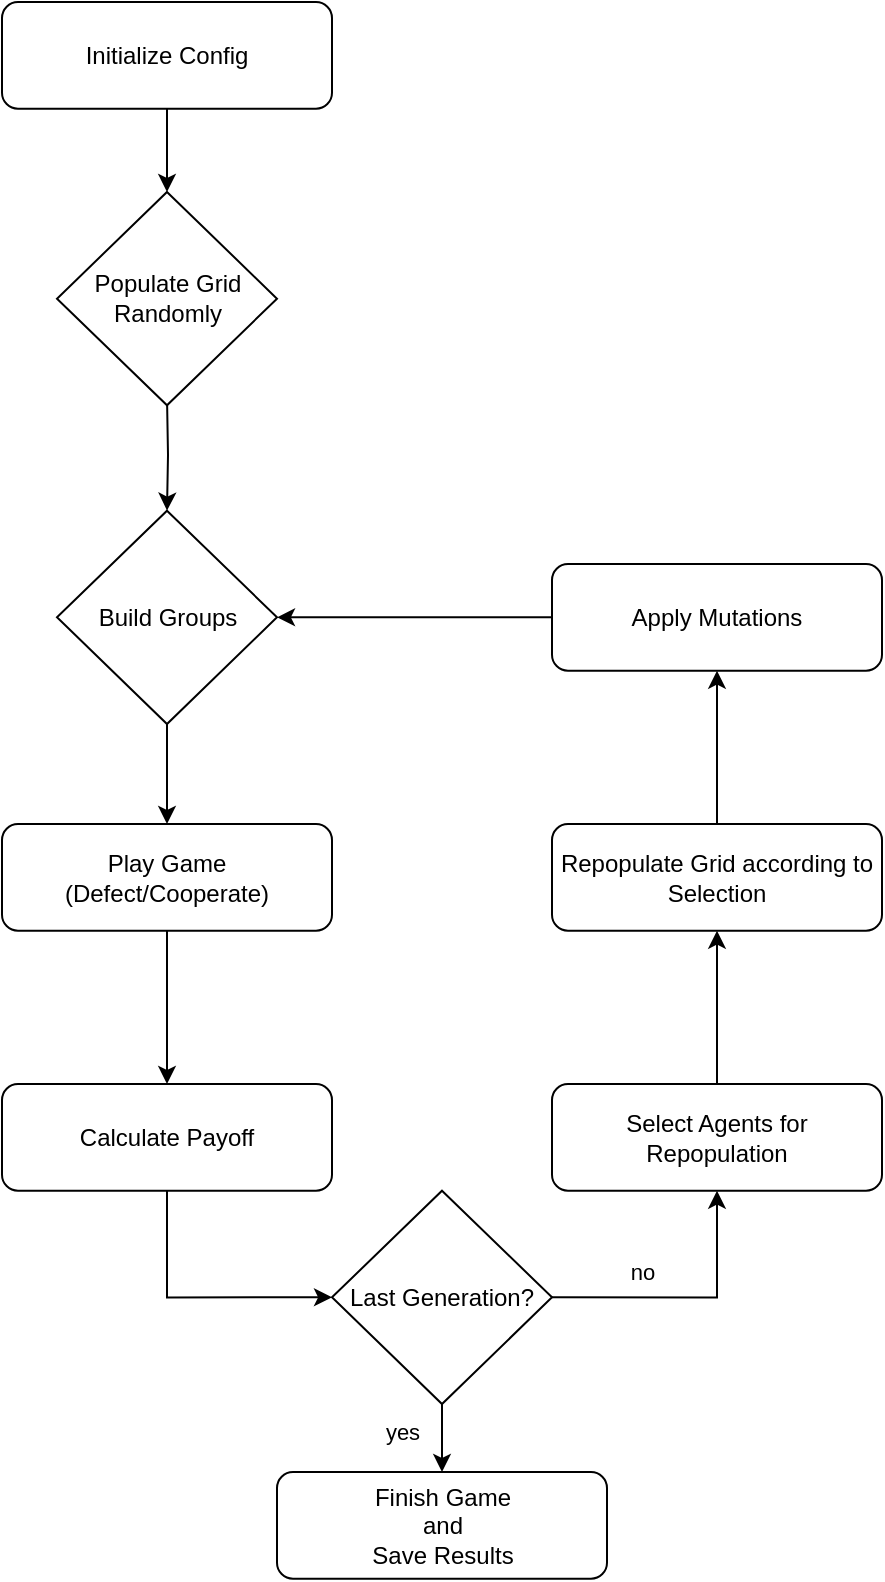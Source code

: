 <mxfile version="20.7.4" type="device"><diagram id="gBwcy-dX_XBkZNArR8fC" name="Page-1"><mxGraphModel dx="574" dy="338" grid="1" gridSize="10" guides="1" tooltips="1" connect="1" arrows="1" fold="1" page="1" pageScale="1" pageWidth="850" pageHeight="1100" math="0" shadow="0"><root><mxCell id="0"/><mxCell id="1" parent="0"/><mxCell id="C_rLdUBkubyLtQ0zm2_2-10" style="edgeStyle=orthogonalEdgeStyle;rounded=0;orthogonalLoop=1;jettySize=auto;html=1;exitX=0.5;exitY=1;exitDx=0;exitDy=0;entryX=0.5;entryY=0;entryDx=0;entryDy=0;" edge="1" parent="1" source="C_rLdUBkubyLtQ0zm2_2-1" target="C_rLdUBkubyLtQ0zm2_2-7"><mxGeometry relative="1" as="geometry"/></mxCell><mxCell id="C_rLdUBkubyLtQ0zm2_2-1" value="Initialize Config" style="rounded=1;whiteSpace=wrap;html=1;" vertex="1" parent="1"><mxGeometry x="80" y="25" width="165" height="53.333" as="geometry"/></mxCell><mxCell id="C_rLdUBkubyLtQ0zm2_2-13" style="edgeStyle=orthogonalEdgeStyle;rounded=0;orthogonalLoop=1;jettySize=auto;html=1;exitX=0.5;exitY=1;exitDx=0;exitDy=0;entryX=0.5;entryY=0;entryDx=0;entryDy=0;" edge="1" parent="1" source="C_rLdUBkubyLtQ0zm2_2-2" target="C_rLdUBkubyLtQ0zm2_2-3"><mxGeometry relative="1" as="geometry"/></mxCell><mxCell id="C_rLdUBkubyLtQ0zm2_2-2" value="Play Game&lt;br&gt;(Defect/Cooperate)" style="rounded=1;whiteSpace=wrap;html=1;" vertex="1" parent="1"><mxGeometry x="80" y="436" width="165" height="53.333" as="geometry"/></mxCell><mxCell id="C_rLdUBkubyLtQ0zm2_2-23" style="edgeStyle=orthogonalEdgeStyle;rounded=0;orthogonalLoop=1;jettySize=auto;html=1;exitX=0.5;exitY=1;exitDx=0;exitDy=0;entryX=0;entryY=0.5;entryDx=0;entryDy=0;" edge="1" parent="1" source="C_rLdUBkubyLtQ0zm2_2-3" target="C_rLdUBkubyLtQ0zm2_2-20"><mxGeometry relative="1" as="geometry"/></mxCell><mxCell id="C_rLdUBkubyLtQ0zm2_2-3" value="Calculate Payoff" style="rounded=1;whiteSpace=wrap;html=1;" vertex="1" parent="1"><mxGeometry x="80" y="565.997" width="165" height="53.333" as="geometry"/></mxCell><mxCell id="C_rLdUBkubyLtQ0zm2_2-15" style="edgeStyle=orthogonalEdgeStyle;rounded=0;orthogonalLoop=1;jettySize=auto;html=1;exitX=0.5;exitY=0;exitDx=0;exitDy=0;entryX=0.5;entryY=1;entryDx=0;entryDy=0;" edge="1" parent="1" source="C_rLdUBkubyLtQ0zm2_2-4" target="C_rLdUBkubyLtQ0zm2_2-5"><mxGeometry relative="1" as="geometry"/></mxCell><mxCell id="C_rLdUBkubyLtQ0zm2_2-4" value="Select Agents for Repopulation" style="rounded=1;whiteSpace=wrap;html=1;" vertex="1" parent="1"><mxGeometry x="355.0" y="565.997" width="165" height="53.333" as="geometry"/></mxCell><mxCell id="C_rLdUBkubyLtQ0zm2_2-16" style="edgeStyle=orthogonalEdgeStyle;rounded=0;orthogonalLoop=1;jettySize=auto;html=1;exitX=0.5;exitY=0;exitDx=0;exitDy=0;entryX=0.5;entryY=1;entryDx=0;entryDy=0;" edge="1" parent="1" source="C_rLdUBkubyLtQ0zm2_2-5" target="C_rLdUBkubyLtQ0zm2_2-6"><mxGeometry relative="1" as="geometry"/></mxCell><mxCell id="C_rLdUBkubyLtQ0zm2_2-5" value="Repopulate Grid according to Selection" style="rounded=1;whiteSpace=wrap;html=1;" vertex="1" parent="1"><mxGeometry x="355.0" y="436" width="165" height="53.333" as="geometry"/></mxCell><mxCell id="C_rLdUBkubyLtQ0zm2_2-17" style="edgeStyle=orthogonalEdgeStyle;rounded=0;orthogonalLoop=1;jettySize=auto;html=1;exitX=0;exitY=0.5;exitDx=0;exitDy=0;entryX=1;entryY=0.5;entryDx=0;entryDy=0;" edge="1" parent="1" source="C_rLdUBkubyLtQ0zm2_2-6" target="C_rLdUBkubyLtQ0zm2_2-9"><mxGeometry relative="1" as="geometry"/></mxCell><mxCell id="C_rLdUBkubyLtQ0zm2_2-6" value="Apply Mutations" style="rounded=1;whiteSpace=wrap;html=1;" vertex="1" parent="1"><mxGeometry x="355.0" y="305.993" width="165" height="53.333" as="geometry"/></mxCell><mxCell id="C_rLdUBkubyLtQ0zm2_2-18" style="edgeStyle=orthogonalEdgeStyle;rounded=0;orthogonalLoop=1;jettySize=auto;html=1;exitX=0.5;exitY=1;exitDx=0;exitDy=0;entryX=0.5;entryY=0;entryDx=0;entryDy=0;" edge="1" parent="1" target="C_rLdUBkubyLtQ0zm2_2-9"><mxGeometry relative="1" as="geometry"><mxPoint x="162.5" y="222.667" as="sourcePoint"/></mxGeometry></mxCell><mxCell id="C_rLdUBkubyLtQ0zm2_2-7" value="Populate Grid Randomly" style="rhombus;whiteSpace=wrap;html=1;" vertex="1" parent="1"><mxGeometry x="107.5" y="120" width="110.0" height="106.667" as="geometry"/></mxCell><mxCell id="C_rLdUBkubyLtQ0zm2_2-12" style="edgeStyle=orthogonalEdgeStyle;rounded=0;orthogonalLoop=1;jettySize=auto;html=1;exitX=0.5;exitY=1;exitDx=0;exitDy=0;entryX=0.5;entryY=0;entryDx=0;entryDy=0;" edge="1" parent="1" source="C_rLdUBkubyLtQ0zm2_2-9" target="C_rLdUBkubyLtQ0zm2_2-2"><mxGeometry relative="1" as="geometry"/></mxCell><mxCell id="C_rLdUBkubyLtQ0zm2_2-9" value="Build Groups" style="rhombus;whiteSpace=wrap;html=1;" vertex="1" parent="1"><mxGeometry x="107.5" y="279.33" width="110.0" height="106.667" as="geometry"/></mxCell><mxCell id="C_rLdUBkubyLtQ0zm2_2-24" value="no" style="edgeStyle=orthogonalEdgeStyle;rounded=0;orthogonalLoop=1;jettySize=auto;html=1;exitX=1;exitY=0.5;exitDx=0;exitDy=0;entryX=0.5;entryY=1;entryDx=0;entryDy=0;" edge="1" parent="1" source="C_rLdUBkubyLtQ0zm2_2-20" target="C_rLdUBkubyLtQ0zm2_2-4"><mxGeometry x="-0.338" y="13" relative="1" as="geometry"><mxPoint as="offset"/></mxGeometry></mxCell><mxCell id="C_rLdUBkubyLtQ0zm2_2-27" value="yes" style="edgeStyle=orthogonalEdgeStyle;rounded=0;orthogonalLoop=1;jettySize=auto;html=1;exitX=0.5;exitY=1;exitDx=0;exitDy=0;entryX=0.5;entryY=0;entryDx=0;entryDy=0;" edge="1" parent="1" source="C_rLdUBkubyLtQ0zm2_2-20" target="C_rLdUBkubyLtQ0zm2_2-26"><mxGeometry x="-0.176" y="-20" relative="1" as="geometry"><mxPoint as="offset"/></mxGeometry></mxCell><mxCell id="C_rLdUBkubyLtQ0zm2_2-20" value="Last Generation?" style="rhombus;whiteSpace=wrap;html=1;" vertex="1" parent="1"><mxGeometry x="245" y="619.33" width="110.0" height="106.667" as="geometry"/></mxCell><mxCell id="C_rLdUBkubyLtQ0zm2_2-26" value="Finish Game&lt;br&gt;and&lt;br&gt;Save Results" style="rounded=1;whiteSpace=wrap;html=1;" vertex="1" parent="1"><mxGeometry x="217.5" y="760" width="165" height="53.333" as="geometry"/></mxCell></root></mxGraphModel></diagram></mxfile>